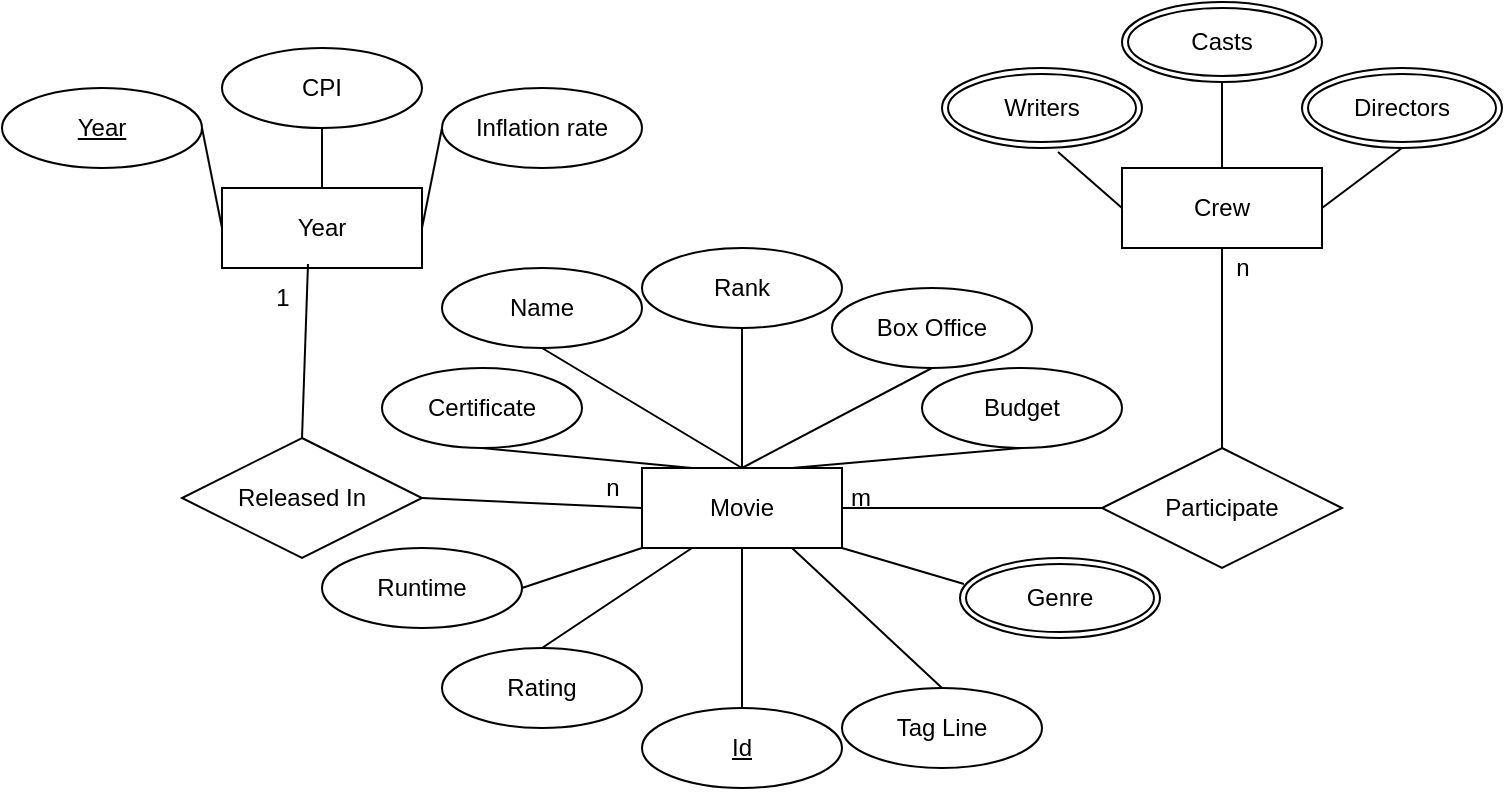 <mxfile version="27.0.3">
  <diagram name="Page-1" id="x2NGWJy3KI4mLx9V7Qw5">
    <mxGraphModel dx="936" dy="724" grid="1" gridSize="10" guides="1" tooltips="1" connect="1" arrows="1" fold="1" page="1" pageScale="1" pageWidth="850" pageHeight="1100" math="0" shadow="0">
      <root>
        <mxCell id="0" />
        <mxCell id="1" parent="0" />
        <mxCell id="cCED0pyMqO1lr4070Bgx-5" value="Movie" style="whiteSpace=wrap;html=1;align=center;" parent="1" vertex="1">
          <mxGeometry x="330" y="450" width="100" height="40" as="geometry" />
        </mxCell>
        <mxCell id="cCED0pyMqO1lr4070Bgx-6" value="Crew" style="whiteSpace=wrap;html=1;align=center;" parent="1" vertex="1">
          <mxGeometry x="570" y="300" width="100" height="40" as="geometry" />
        </mxCell>
        <mxCell id="cCED0pyMqO1lr4070Bgx-7" value="Casts" style="ellipse;shape=doubleEllipse;margin=3;whiteSpace=wrap;html=1;align=center;" parent="1" vertex="1">
          <mxGeometry x="570" y="217" width="100" height="40" as="geometry" />
        </mxCell>
        <mxCell id="cCED0pyMqO1lr4070Bgx-8" value="Directors" style="ellipse;shape=doubleEllipse;margin=3;whiteSpace=wrap;html=1;align=center;" parent="1" vertex="1">
          <mxGeometry x="660" y="250" width="100" height="40" as="geometry" />
        </mxCell>
        <mxCell id="cCED0pyMqO1lr4070Bgx-9" value="Writers" style="ellipse;shape=doubleEllipse;margin=3;whiteSpace=wrap;html=1;align=center;" parent="1" vertex="1">
          <mxGeometry x="480" y="250" width="100" height="40" as="geometry" />
        </mxCell>
        <mxCell id="cCED0pyMqO1lr4070Bgx-11" value="Id" style="ellipse;whiteSpace=wrap;html=1;align=center;fontStyle=4;" parent="1" vertex="1">
          <mxGeometry x="330" y="570" width="100" height="40" as="geometry" />
        </mxCell>
        <mxCell id="cCED0pyMqO1lr4070Bgx-12" value="Name" style="ellipse;whiteSpace=wrap;html=1;align=center;" parent="1" vertex="1">
          <mxGeometry x="230" y="350" width="100" height="40" as="geometry" />
        </mxCell>
        <mxCell id="cCED0pyMqO1lr4070Bgx-14" value="Rating" style="ellipse;whiteSpace=wrap;html=1;align=center;" parent="1" vertex="1">
          <mxGeometry x="230" y="540" width="100" height="40" as="geometry" />
        </mxCell>
        <mxCell id="cCED0pyMqO1lr4070Bgx-15" value="Genre" style="ellipse;shape=doubleEllipse;margin=3;whiteSpace=wrap;html=1;align=center;" parent="1" vertex="1">
          <mxGeometry x="489" y="495" width="100" height="40" as="geometry" />
        </mxCell>
        <mxCell id="cCED0pyMqO1lr4070Bgx-16" value="Certificate" style="ellipse;whiteSpace=wrap;html=1;align=center;" parent="1" vertex="1">
          <mxGeometry x="200" y="400" width="100" height="40" as="geometry" />
        </mxCell>
        <mxCell id="cCED0pyMqO1lr4070Bgx-17" value="Runtime" style="ellipse;whiteSpace=wrap;html=1;align=center;" parent="1" vertex="1">
          <mxGeometry x="170" y="490" width="100" height="40" as="geometry" />
        </mxCell>
        <mxCell id="cCED0pyMqO1lr4070Bgx-18" value="Tag Line" style="ellipse;whiteSpace=wrap;html=1;align=center;" parent="1" vertex="1">
          <mxGeometry x="430" y="560" width="100" height="40" as="geometry" />
        </mxCell>
        <mxCell id="cCED0pyMqO1lr4070Bgx-20" value="Budget" style="ellipse;whiteSpace=wrap;html=1;align=center;" parent="1" vertex="1">
          <mxGeometry x="470" y="400" width="100" height="40" as="geometry" />
        </mxCell>
        <mxCell id="cCED0pyMqO1lr4070Bgx-21" value="Box Office" style="ellipse;whiteSpace=wrap;html=1;align=center;" parent="1" vertex="1">
          <mxGeometry x="425" y="360" width="100" height="40" as="geometry" />
        </mxCell>
        <mxCell id="cCED0pyMqO1lr4070Bgx-22" value="Year" style="whiteSpace=wrap;html=1;align=center;" parent="1" vertex="1">
          <mxGeometry x="120" y="310" width="100" height="40" as="geometry" />
        </mxCell>
        <mxCell id="cCED0pyMqO1lr4070Bgx-23" value="CPI" style="ellipse;whiteSpace=wrap;html=1;align=center;" parent="1" vertex="1">
          <mxGeometry x="120" y="240" width="100" height="40" as="geometry" />
        </mxCell>
        <mxCell id="cCED0pyMqO1lr4070Bgx-24" value="Inflation rate" style="ellipse;whiteSpace=wrap;html=1;align=center;" parent="1" vertex="1">
          <mxGeometry x="230" y="260" width="100" height="40" as="geometry" />
        </mxCell>
        <mxCell id="cCED0pyMqO1lr4070Bgx-26" value="Year" style="ellipse;whiteSpace=wrap;html=1;align=center;fontStyle=4;" parent="1" vertex="1">
          <mxGeometry x="10" y="260" width="100" height="40" as="geometry" />
        </mxCell>
        <mxCell id="cCED0pyMqO1lr4070Bgx-28" value="" style="endArrow=none;html=1;rounded=0;exitX=1;exitY=0.5;exitDx=0;exitDy=0;entryX=0;entryY=0.5;entryDx=0;entryDy=0;" parent="1" source="cCED0pyMqO1lr4070Bgx-22" target="cCED0pyMqO1lr4070Bgx-24" edge="1">
          <mxGeometry relative="1" as="geometry">
            <mxPoint x="220" y="160" as="sourcePoint" />
            <mxPoint x="380" y="160" as="targetPoint" />
          </mxGeometry>
        </mxCell>
        <mxCell id="cCED0pyMqO1lr4070Bgx-29" value="" style="endArrow=none;html=1;rounded=0;exitX=0.5;exitY=0;exitDx=0;exitDy=0;entryX=0.5;entryY=1;entryDx=0;entryDy=0;" parent="1" source="cCED0pyMqO1lr4070Bgx-22" target="cCED0pyMqO1lr4070Bgx-23" edge="1">
          <mxGeometry relative="1" as="geometry">
            <mxPoint x="180" y="320" as="sourcePoint" />
            <mxPoint x="240" y="280" as="targetPoint" />
          </mxGeometry>
        </mxCell>
        <mxCell id="cCED0pyMqO1lr4070Bgx-30" value="" style="endArrow=none;html=1;rounded=0;exitX=1;exitY=0.5;exitDx=0;exitDy=0;entryX=0;entryY=0.5;entryDx=0;entryDy=0;" parent="1" source="cCED0pyMqO1lr4070Bgx-26" target="cCED0pyMqO1lr4070Bgx-22" edge="1">
          <mxGeometry relative="1" as="geometry">
            <mxPoint x="190" y="330" as="sourcePoint" />
            <mxPoint x="250" y="290" as="targetPoint" />
          </mxGeometry>
        </mxCell>
        <mxCell id="cCED0pyMqO1lr4070Bgx-31" value="Released In" style="shape=rhombus;perimeter=rhombusPerimeter;whiteSpace=wrap;html=1;align=center;" parent="1" vertex="1">
          <mxGeometry x="100" y="435" width="120" height="60" as="geometry" />
        </mxCell>
        <mxCell id="cCED0pyMqO1lr4070Bgx-32" value="" style="endArrow=none;html=1;rounded=0;exitX=0;exitY=0.5;exitDx=0;exitDy=0;entryX=1;entryY=0.5;entryDx=0;entryDy=0;" parent="1" source="cCED0pyMqO1lr4070Bgx-5" target="cCED0pyMqO1lr4070Bgx-31" edge="1">
          <mxGeometry relative="1" as="geometry">
            <mxPoint x="340" y="460" as="sourcePoint" />
            <mxPoint x="500" y="460" as="targetPoint" />
          </mxGeometry>
        </mxCell>
        <mxCell id="cCED0pyMqO1lr4070Bgx-33" value="" style="endArrow=none;html=1;rounded=0;exitX=0.5;exitY=0;exitDx=0;exitDy=0;entryX=0.43;entryY=0.95;entryDx=0;entryDy=0;entryPerimeter=0;" parent="1" source="cCED0pyMqO1lr4070Bgx-31" target="cCED0pyMqO1lr4070Bgx-22" edge="1">
          <mxGeometry relative="1" as="geometry">
            <mxPoint x="240" y="310" as="sourcePoint" />
            <mxPoint x="240" y="450" as="targetPoint" />
          </mxGeometry>
        </mxCell>
        <mxCell id="cCED0pyMqO1lr4070Bgx-34" value="1" style="text;html=1;align=center;verticalAlign=middle;resizable=0;points=[];autosize=1;strokeColor=none;fillColor=none;" parent="1" vertex="1">
          <mxGeometry x="135" y="350" width="30" height="30" as="geometry" />
        </mxCell>
        <mxCell id="cCED0pyMqO1lr4070Bgx-35" value="n" style="text;html=1;align=center;verticalAlign=middle;resizable=0;points=[];autosize=1;strokeColor=none;fillColor=none;" parent="1" vertex="1">
          <mxGeometry x="300" y="445" width="30" height="30" as="geometry" />
        </mxCell>
        <mxCell id="cCED0pyMqO1lr4070Bgx-36" value="" style="endArrow=none;html=1;rounded=0;exitX=0.25;exitY=1;exitDx=0;exitDy=0;entryX=0.5;entryY=0;entryDx=0;entryDy=0;" parent="1" source="cCED0pyMqO1lr4070Bgx-5" target="cCED0pyMqO1lr4070Bgx-14" edge="1">
          <mxGeometry relative="1" as="geometry">
            <mxPoint x="390" y="500" as="sourcePoint" />
            <mxPoint x="390" y="640" as="targetPoint" />
          </mxGeometry>
        </mxCell>
        <mxCell id="cCED0pyMqO1lr4070Bgx-37" value="" style="endArrow=none;html=1;rounded=0;exitX=0;exitY=1;exitDx=0;exitDy=0;entryX=1;entryY=0.5;entryDx=0;entryDy=0;" parent="1" source="cCED0pyMqO1lr4070Bgx-5" target="cCED0pyMqO1lr4070Bgx-17" edge="1">
          <mxGeometry relative="1" as="geometry">
            <mxPoint x="400" y="510" as="sourcePoint" />
            <mxPoint x="400" y="650" as="targetPoint" />
          </mxGeometry>
        </mxCell>
        <mxCell id="cCED0pyMqO1lr4070Bgx-38" value="" style="endArrow=none;html=1;rounded=0;exitX=0.5;exitY=1;exitDx=0;exitDy=0;entryX=0.5;entryY=0;entryDx=0;entryDy=0;" parent="1" source="cCED0pyMqO1lr4070Bgx-12" target="cCED0pyMqO1lr4070Bgx-5" edge="1">
          <mxGeometry relative="1" as="geometry">
            <mxPoint x="410" y="520" as="sourcePoint" />
            <mxPoint x="410" y="660" as="targetPoint" />
          </mxGeometry>
        </mxCell>
        <mxCell id="cCED0pyMqO1lr4070Bgx-39" value="" style="endArrow=none;html=1;rounded=0;exitX=0.5;exitY=0;exitDx=0;exitDy=0;entryX=0.5;entryY=1;entryDx=0;entryDy=0;" parent="1" source="cCED0pyMqO1lr4070Bgx-11" target="cCED0pyMqO1lr4070Bgx-5" edge="1">
          <mxGeometry relative="1" as="geometry">
            <mxPoint x="280" y="480" as="sourcePoint" />
            <mxPoint x="330" y="470" as="targetPoint" />
          </mxGeometry>
        </mxCell>
        <mxCell id="cCED0pyMqO1lr4070Bgx-40" value="" style="endArrow=none;html=1;rounded=0;exitX=0.25;exitY=0;exitDx=0;exitDy=0;entryX=0.5;entryY=1;entryDx=0;entryDy=0;" parent="1" source="cCED0pyMqO1lr4070Bgx-5" target="cCED0pyMqO1lr4070Bgx-16" edge="1">
          <mxGeometry relative="1" as="geometry">
            <mxPoint x="430" y="540" as="sourcePoint" />
            <mxPoint x="430" y="680" as="targetPoint" />
          </mxGeometry>
        </mxCell>
        <mxCell id="cCED0pyMqO1lr4070Bgx-41" value="" style="endArrow=none;html=1;rounded=0;exitX=0.5;exitY=0;exitDx=0;exitDy=0;entryX=0.5;entryY=1;entryDx=0;entryDy=0;" parent="1" source="cCED0pyMqO1lr4070Bgx-5" target="cCED0pyMqO1lr4070Bgx-21" edge="1">
          <mxGeometry relative="1" as="geometry">
            <mxPoint x="430" y="470" as="sourcePoint" />
            <mxPoint x="440" y="360" as="targetPoint" />
          </mxGeometry>
        </mxCell>
        <mxCell id="cCED0pyMqO1lr4070Bgx-42" value="" style="endArrow=none;html=1;rounded=0;exitX=0.75;exitY=1;exitDx=0;exitDy=0;entryX=0.5;entryY=0;entryDx=0;entryDy=0;" parent="1" source="cCED0pyMqO1lr4070Bgx-5" target="cCED0pyMqO1lr4070Bgx-18" edge="1">
          <mxGeometry relative="1" as="geometry">
            <mxPoint x="450" y="560" as="sourcePoint" />
            <mxPoint x="450" y="700" as="targetPoint" />
          </mxGeometry>
        </mxCell>
        <mxCell id="cCED0pyMqO1lr4070Bgx-43" value="" style="endArrow=none;html=1;rounded=0;exitX=1;exitY=1;exitDx=0;exitDy=0;entryX=0.02;entryY=0.325;entryDx=0;entryDy=0;entryPerimeter=0;" parent="1" source="cCED0pyMqO1lr4070Bgx-5" target="cCED0pyMqO1lr4070Bgx-15" edge="1">
          <mxGeometry relative="1" as="geometry">
            <mxPoint x="460" y="570" as="sourcePoint" />
            <mxPoint x="460" y="710" as="targetPoint" />
          </mxGeometry>
        </mxCell>
        <mxCell id="cCED0pyMqO1lr4070Bgx-44" value="Participate" style="shape=rhombus;perimeter=rhombusPerimeter;whiteSpace=wrap;html=1;align=center;" parent="1" vertex="1">
          <mxGeometry x="560" y="440" width="120" height="60" as="geometry" />
        </mxCell>
        <mxCell id="cCED0pyMqO1lr4070Bgx-45" value="" style="endArrow=none;html=1;rounded=0;exitX=1;exitY=0.5;exitDx=0;exitDy=0;entryX=0;entryY=0.5;entryDx=0;entryDy=0;" parent="1" source="cCED0pyMqO1lr4070Bgx-5" target="cCED0pyMqO1lr4070Bgx-44" edge="1">
          <mxGeometry relative="1" as="geometry">
            <mxPoint x="470" y="580" as="sourcePoint" />
            <mxPoint x="570" y="470" as="targetPoint" />
          </mxGeometry>
        </mxCell>
        <mxCell id="cCED0pyMqO1lr4070Bgx-46" value="" style="endArrow=none;html=1;rounded=0;exitX=0.5;exitY=0;exitDx=0;exitDy=0;" parent="1" source="cCED0pyMqO1lr4070Bgx-44" target="cCED0pyMqO1lr4070Bgx-6" edge="1">
          <mxGeometry relative="1" as="geometry">
            <mxPoint x="330" y="400" as="sourcePoint" />
            <mxPoint x="330" y="540" as="targetPoint" />
          </mxGeometry>
        </mxCell>
        <mxCell id="cCED0pyMqO1lr4070Bgx-47" value="m" style="text;html=1;align=center;verticalAlign=middle;resizable=0;points=[];autosize=1;strokeColor=none;fillColor=none;" parent="1" vertex="1">
          <mxGeometry x="424" y="450" width="30" height="30" as="geometry" />
        </mxCell>
        <mxCell id="cCED0pyMqO1lr4070Bgx-48" value="n" style="text;html=1;align=center;verticalAlign=middle;resizable=0;points=[];autosize=1;strokeColor=none;fillColor=none;" parent="1" vertex="1">
          <mxGeometry x="615" y="335" width="30" height="30" as="geometry" />
        </mxCell>
        <mxCell id="cCED0pyMqO1lr4070Bgx-49" value="" style="endArrow=none;html=1;rounded=0;exitX=0.75;exitY=0;exitDx=0;exitDy=0;entryX=0.5;entryY=1;entryDx=0;entryDy=0;" parent="1" source="cCED0pyMqO1lr4070Bgx-5" target="cCED0pyMqO1lr4070Bgx-20" edge="1">
          <mxGeometry relative="1" as="geometry">
            <mxPoint x="415" y="460" as="sourcePoint" />
            <mxPoint x="476" y="435" as="targetPoint" />
          </mxGeometry>
        </mxCell>
        <mxCell id="cCED0pyMqO1lr4070Bgx-52" value="" style="endArrow=none;html=1;rounded=0;exitX=1;exitY=0.5;exitDx=0;exitDy=0;entryX=0.5;entryY=1;entryDx=0;entryDy=0;" parent="1" source="cCED0pyMqO1lr4070Bgx-6" target="cCED0pyMqO1lr4070Bgx-8" edge="1">
          <mxGeometry relative="1" as="geometry">
            <mxPoint x="275" y="280" as="sourcePoint" />
            <mxPoint x="325" y="194" as="targetPoint" />
          </mxGeometry>
        </mxCell>
        <mxCell id="cCED0pyMqO1lr4070Bgx-53" value="" style="endArrow=none;html=1;rounded=0;exitX=0.5;exitY=0;exitDx=0;exitDy=0;entryX=0.5;entryY=1;entryDx=0;entryDy=0;" parent="1" source="cCED0pyMqO1lr4070Bgx-6" target="cCED0pyMqO1lr4070Bgx-7" edge="1">
          <mxGeometry relative="1" as="geometry">
            <mxPoint x="285" y="290" as="sourcePoint" />
            <mxPoint x="335" y="204" as="targetPoint" />
          </mxGeometry>
        </mxCell>
        <mxCell id="cCED0pyMqO1lr4070Bgx-54" value="" style="endArrow=none;html=1;rounded=0;exitX=0.58;exitY=1.05;exitDx=0;exitDy=0;exitPerimeter=0;entryX=0;entryY=0.5;entryDx=0;entryDy=0;" parent="1" source="cCED0pyMqO1lr4070Bgx-9" target="cCED0pyMqO1lr4070Bgx-6" edge="1">
          <mxGeometry relative="1" as="geometry">
            <mxPoint x="295" y="300" as="sourcePoint" />
            <mxPoint x="610" y="330" as="targetPoint" />
          </mxGeometry>
        </mxCell>
        <mxCell id="cCED0pyMqO1lr4070Bgx-57" style="edgeStyle=orthogonalEdgeStyle;rounded=0;orthogonalLoop=1;jettySize=auto;html=1;exitX=0.5;exitY=1;exitDx=0;exitDy=0;" parent="1" source="cCED0pyMqO1lr4070Bgx-11" target="cCED0pyMqO1lr4070Bgx-11" edge="1">
          <mxGeometry relative="1" as="geometry" />
        </mxCell>
        <mxCell id="cvhGGUAqZHAAezO4FPbw-1" value="Rank" style="ellipse;whiteSpace=wrap;html=1;align=center;" vertex="1" parent="1">
          <mxGeometry x="330" y="340" width="100" height="40" as="geometry" />
        </mxCell>
        <mxCell id="cvhGGUAqZHAAezO4FPbw-2" value="" style="endArrow=none;html=1;rounded=0;exitX=0.5;exitY=1;exitDx=0;exitDy=0;entryX=0.5;entryY=0;entryDx=0;entryDy=0;" edge="1" parent="1" source="cvhGGUAqZHAAezO4FPbw-1" target="cCED0pyMqO1lr4070Bgx-5">
          <mxGeometry relative="1" as="geometry">
            <mxPoint x="484" y="490" as="sourcePoint" />
            <mxPoint x="454" y="420" as="targetPoint" />
          </mxGeometry>
        </mxCell>
      </root>
    </mxGraphModel>
  </diagram>
</mxfile>
